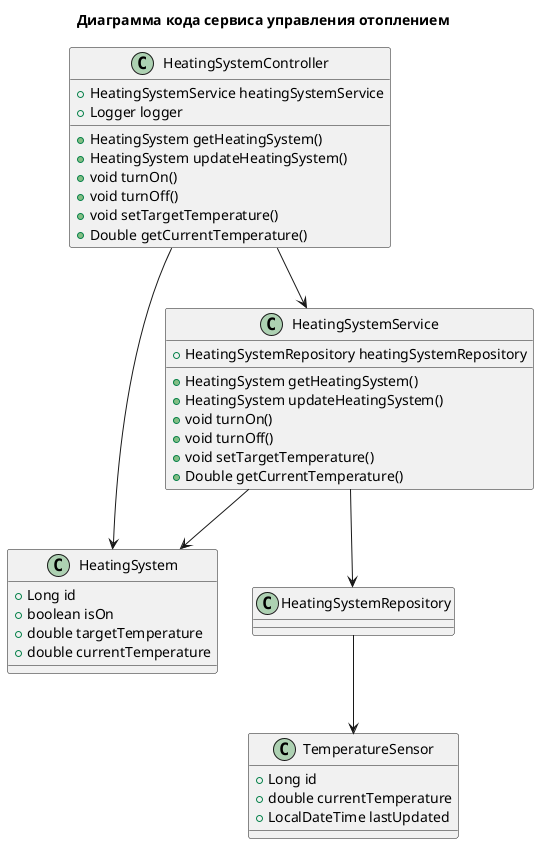 @startuml

title Диаграмма кода сервиса управления отоплением

class HeatingSystem {
 +Long id
 +boolean isOn
 +double targetTemperature
 +double currentTemperature
}

class TemperatureSensor {
 +Long id
 +double currentTemperature
 +LocalDateTime lastUpdated
}

class HeatingSystemController {
  +HeatingSystemService heatingSystemService
  +Logger logger
  +HeatingSystem getHeatingSystem()
  +HeatingSystem updateHeatingSystem()
  +void turnOn()
  +void turnOff()
  +void setTargetTemperature()
  +Double getCurrentTemperature()
}


class HeatingSystemService {
  +HeatingSystemRepository heatingSystemRepository
  +HeatingSystem getHeatingSystem()
  +HeatingSystem updateHeatingSystem()
  +void turnOn()
  +void turnOff()
  +void setTargetTemperature()
  +Double getCurrentTemperature()
}

class HeatingSystemRepository {}


HeatingSystemController --> HeatingSystemService
HeatingSystemService --> HeatingSystemRepository
HeatingSystemRepository --> TemperatureSensor
HeatingSystemController --> HeatingSystem
HeatingSystemService --> HeatingSystem

@enduml
